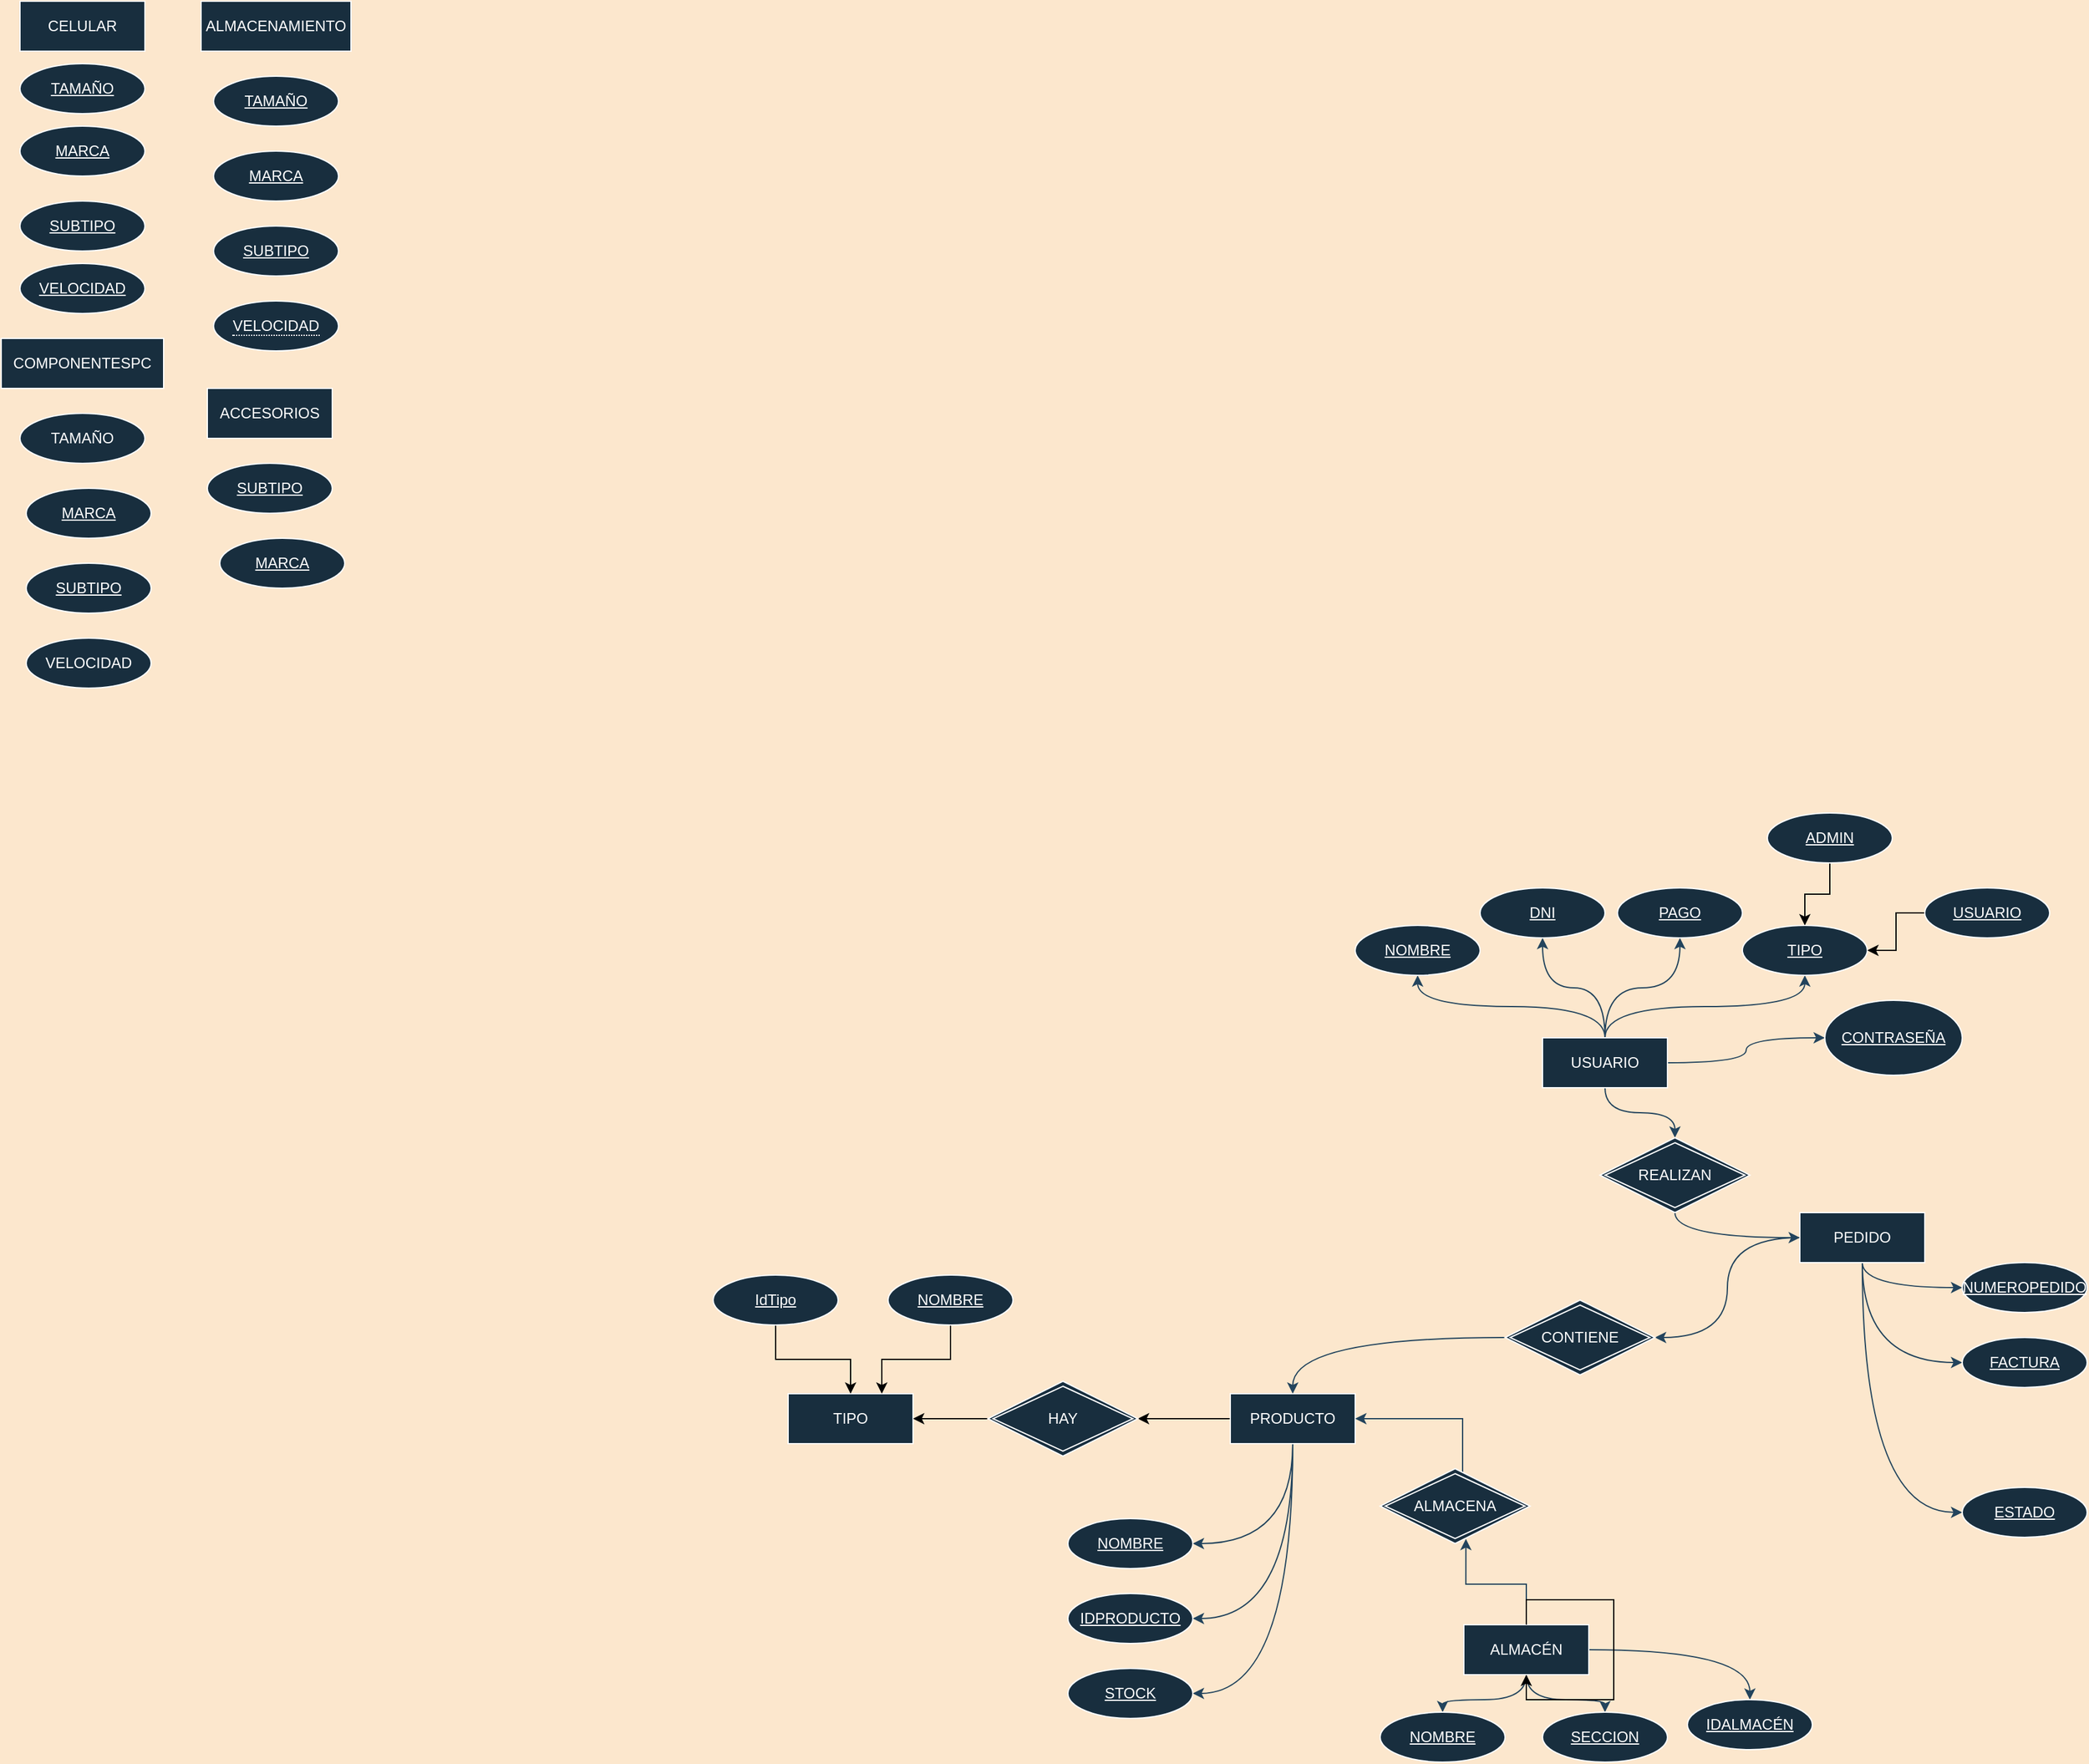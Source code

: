 <mxfile version="21.2.1" type="device">
  <diagram id="4J9Odv1D1_G9fiF6oLGb" name="Página-1">
    <mxGraphModel dx="4411" dy="3442" grid="1" gridSize="10" guides="1" tooltips="1" connect="1" arrows="1" fold="1" page="1" pageScale="1" pageWidth="3300" pageHeight="2339" background="#FCE7CD" math="0" shadow="0">
      <root>
        <mxCell id="0" />
        <mxCell id="1" parent="0" />
        <mxCell id="fo03Ym0XJVlhR6ltOmYm-57" style="edgeStyle=orthogonalEdgeStyle;rounded=0;orthogonalLoop=1;jettySize=auto;html=1;exitX=0.5;exitY=1;exitDx=0;exitDy=0;entryX=1;entryY=0.5;entryDx=0;entryDy=0;strokeColor=#23445D;curved=1;labelBackgroundColor=none;fontColor=default;" parent="1" source="fo03Ym0XJVlhR6ltOmYm-1" target="fo03Ym0XJVlhR6ltOmYm-29" edge="1">
          <mxGeometry relative="1" as="geometry" />
        </mxCell>
        <mxCell id="fo03Ym0XJVlhR6ltOmYm-58" style="edgeStyle=orthogonalEdgeStyle;rounded=0;orthogonalLoop=1;jettySize=auto;html=1;exitX=0.5;exitY=1;exitDx=0;exitDy=0;entryX=1;entryY=0.5;entryDx=0;entryDy=0;strokeColor=#23445D;curved=1;labelBackgroundColor=none;fontColor=default;" parent="1" source="fo03Ym0XJVlhR6ltOmYm-1" target="fo03Ym0XJVlhR6ltOmYm-25" edge="1">
          <mxGeometry relative="1" as="geometry" />
        </mxCell>
        <mxCell id="fo03Ym0XJVlhR6ltOmYm-59" style="edgeStyle=orthogonalEdgeStyle;rounded=0;orthogonalLoop=1;jettySize=auto;html=1;exitX=0.5;exitY=1;exitDx=0;exitDy=0;entryX=1;entryY=0.5;entryDx=0;entryDy=0;strokeColor=#23445D;curved=1;labelBackgroundColor=none;fontColor=default;" parent="1" source="fo03Ym0XJVlhR6ltOmYm-1" target="fo03Ym0XJVlhR6ltOmYm-27" edge="1">
          <mxGeometry relative="1" as="geometry" />
        </mxCell>
        <mxCell id="MZe3KNix7_2XpFbZAQxk-6" style="edgeStyle=orthogonalEdgeStyle;rounded=0;orthogonalLoop=1;jettySize=auto;html=1;" edge="1" parent="1" source="fo03Ym0XJVlhR6ltOmYm-1" target="MZe3KNix7_2XpFbZAQxk-4">
          <mxGeometry relative="1" as="geometry" />
        </mxCell>
        <mxCell id="fo03Ym0XJVlhR6ltOmYm-1" value="PRODUCTO" style="whiteSpace=wrap;html=1;align=center;fillColor=#182E3E;strokeColor=#FFFFFF;fontColor=#FFFFFF;labelBackgroundColor=none;" parent="1" vertex="1">
          <mxGeometry x="614" y="565" width="100" height="40" as="geometry" />
        </mxCell>
        <mxCell id="fo03Ym0XJVlhR6ltOmYm-50" style="edgeStyle=orthogonalEdgeStyle;rounded=0;orthogonalLoop=1;jettySize=auto;html=1;exitX=0.5;exitY=1;exitDx=0;exitDy=0;entryX=0.5;entryY=0;entryDx=0;entryDy=0;strokeColor=#23445D;curved=1;labelBackgroundColor=none;fontColor=default;" parent="1" source="fo03Ym0XJVlhR6ltOmYm-2" target="fo03Ym0XJVlhR6ltOmYm-30" edge="1">
          <mxGeometry relative="1" as="geometry" />
        </mxCell>
        <mxCell id="fo03Ym0XJVlhR6ltOmYm-51" style="edgeStyle=orthogonalEdgeStyle;rounded=0;orthogonalLoop=1;jettySize=auto;html=1;exitX=0.5;exitY=1;exitDx=0;exitDy=0;entryX=0.5;entryY=0;entryDx=0;entryDy=0;strokeColor=#23445D;curved=1;labelBackgroundColor=none;fontColor=default;" parent="1" source="fo03Ym0XJVlhR6ltOmYm-2" target="fo03Ym0XJVlhR6ltOmYm-34" edge="1">
          <mxGeometry relative="1" as="geometry" />
        </mxCell>
        <mxCell id="fR3uCbkrfoc3JrEml8d2-2" style="edgeStyle=orthogonalEdgeStyle;rounded=0;orthogonalLoop=1;jettySize=auto;html=1;entryX=0.572;entryY=0.937;entryDx=0;entryDy=0;entryPerimeter=0;labelBackgroundColor=none;strokeColor=#23445D;fontColor=default;" parent="1" source="fo03Ym0XJVlhR6ltOmYm-2" target="fo03Ym0XJVlhR6ltOmYm-64" edge="1">
          <mxGeometry relative="1" as="geometry" />
        </mxCell>
        <mxCell id="fR3uCbkrfoc3JrEml8d2-9" style="edgeStyle=orthogonalEdgeStyle;rounded=0;orthogonalLoop=1;jettySize=auto;html=1;strokeColor=#23445D;curved=1;" parent="1" source="fo03Ym0XJVlhR6ltOmYm-2" target="fR3uCbkrfoc3JrEml8d2-8" edge="1">
          <mxGeometry relative="1" as="geometry" />
        </mxCell>
        <mxCell id="fo03Ym0XJVlhR6ltOmYm-2" value="ALMACÉN" style="whiteSpace=wrap;html=1;align=center;fillColor=#182E3E;strokeColor=#FFFFFF;fontColor=#FFFFFF;labelBackgroundColor=none;" parent="1" vertex="1">
          <mxGeometry x="801" y="750" width="100" height="40" as="geometry" />
        </mxCell>
        <mxCell id="fo03Ym0XJVlhR6ltOmYm-52" style="edgeStyle=orthogonalEdgeStyle;rounded=0;orthogonalLoop=1;jettySize=auto;html=1;exitX=0.5;exitY=1;exitDx=0;exitDy=0;entryX=0;entryY=0.5;entryDx=0;entryDy=0;strokeColor=#23445D;curved=1;labelBackgroundColor=none;fontColor=default;" parent="1" source="fo03Ym0XJVlhR6ltOmYm-3" target="fo03Ym0XJVlhR6ltOmYm-36" edge="1">
          <mxGeometry relative="1" as="geometry" />
        </mxCell>
        <mxCell id="fo03Ym0XJVlhR6ltOmYm-53" style="edgeStyle=orthogonalEdgeStyle;rounded=0;orthogonalLoop=1;jettySize=auto;html=1;exitX=0.5;exitY=1;exitDx=0;exitDy=0;entryX=0;entryY=0.5;entryDx=0;entryDy=0;strokeColor=#23445D;curved=1;labelBackgroundColor=none;fontColor=default;" parent="1" source="fo03Ym0XJVlhR6ltOmYm-3" target="fo03Ym0XJVlhR6ltOmYm-35" edge="1">
          <mxGeometry relative="1" as="geometry" />
        </mxCell>
        <mxCell id="fo03Ym0XJVlhR6ltOmYm-55" style="edgeStyle=orthogonalEdgeStyle;rounded=0;orthogonalLoop=1;jettySize=auto;html=1;exitX=0.5;exitY=1;exitDx=0;exitDy=0;entryX=0;entryY=0.5;entryDx=0;entryDy=0;strokeColor=#23445D;curved=1;labelBackgroundColor=none;fontColor=default;" parent="1" source="fo03Ym0XJVlhR6ltOmYm-3" target="fo03Ym0XJVlhR6ltOmYm-49" edge="1">
          <mxGeometry relative="1" as="geometry" />
        </mxCell>
        <mxCell id="fo03Ym0XJVlhR6ltOmYm-73" style="edgeStyle=orthogonalEdgeStyle;curved=1;rounded=0;orthogonalLoop=1;jettySize=auto;html=1;exitX=0;exitY=0.5;exitDx=0;exitDy=0;entryX=1;entryY=0.5;entryDx=0;entryDy=0;strokeColor=#23445D;labelBackgroundColor=none;fontColor=default;" parent="1" source="fo03Ym0XJVlhR6ltOmYm-3" target="fo03Ym0XJVlhR6ltOmYm-72" edge="1">
          <mxGeometry relative="1" as="geometry" />
        </mxCell>
        <mxCell id="fo03Ym0XJVlhR6ltOmYm-3" value="PEDIDO" style="whiteSpace=wrap;html=1;align=center;fillColor=#182E3E;strokeColor=#FFFFFF;fontColor=#FFFFFF;labelBackgroundColor=none;" parent="1" vertex="1">
          <mxGeometry x="1070" y="420" width="100" height="40" as="geometry" />
        </mxCell>
        <mxCell id="fo03Ym0XJVlhR6ltOmYm-60" style="edgeStyle=orthogonalEdgeStyle;curved=1;rounded=0;orthogonalLoop=1;jettySize=auto;html=1;exitX=0.5;exitY=0;exitDx=0;exitDy=0;entryX=0.5;entryY=1;entryDx=0;entryDy=0;strokeColor=#23445D;labelBackgroundColor=none;fontColor=default;" parent="1" source="fo03Ym0XJVlhR6ltOmYm-5" target="fo03Ym0XJVlhR6ltOmYm-38" edge="1">
          <mxGeometry relative="1" as="geometry" />
        </mxCell>
        <mxCell id="fo03Ym0XJVlhR6ltOmYm-61" style="edgeStyle=orthogonalEdgeStyle;curved=1;rounded=0;orthogonalLoop=1;jettySize=auto;html=1;exitX=0.5;exitY=0;exitDx=0;exitDy=0;entryX=0.5;entryY=1;entryDx=0;entryDy=0;strokeColor=#23445D;labelBackgroundColor=none;fontColor=default;" parent="1" source="fo03Ym0XJVlhR6ltOmYm-5" target="fo03Ym0XJVlhR6ltOmYm-39" edge="1">
          <mxGeometry relative="1" as="geometry" />
        </mxCell>
        <mxCell id="fo03Ym0XJVlhR6ltOmYm-62" style="edgeStyle=orthogonalEdgeStyle;curved=1;rounded=0;orthogonalLoop=1;jettySize=auto;html=1;exitX=0.5;exitY=0;exitDx=0;exitDy=0;entryX=0.5;entryY=1;entryDx=0;entryDy=0;strokeColor=#23445D;labelBackgroundColor=none;fontColor=default;" parent="1" source="fo03Ym0XJVlhR6ltOmYm-5" target="fo03Ym0XJVlhR6ltOmYm-40" edge="1">
          <mxGeometry relative="1" as="geometry" />
        </mxCell>
        <mxCell id="fo03Ym0XJVlhR6ltOmYm-63" style="edgeStyle=orthogonalEdgeStyle;curved=1;rounded=0;orthogonalLoop=1;jettySize=auto;html=1;exitX=0.5;exitY=0;exitDx=0;exitDy=0;entryX=0.5;entryY=1;entryDx=0;entryDy=0;strokeColor=#23445D;labelBackgroundColor=none;fontColor=default;" parent="1" source="fo03Ym0XJVlhR6ltOmYm-5" target="fo03Ym0XJVlhR6ltOmYm-41" edge="1">
          <mxGeometry relative="1" as="geometry" />
        </mxCell>
        <mxCell id="fo03Ym0XJVlhR6ltOmYm-68" style="edgeStyle=orthogonalEdgeStyle;curved=1;rounded=0;orthogonalLoop=1;jettySize=auto;html=1;exitX=0.5;exitY=1;exitDx=0;exitDy=0;entryX=0.5;entryY=0;entryDx=0;entryDy=0;strokeColor=#23445D;labelBackgroundColor=none;fontColor=default;" parent="1" source="fo03Ym0XJVlhR6ltOmYm-5" target="fo03Ym0XJVlhR6ltOmYm-67" edge="1">
          <mxGeometry relative="1" as="geometry" />
        </mxCell>
        <mxCell id="fR3uCbkrfoc3JrEml8d2-4" style="edgeStyle=orthogonalEdgeStyle;rounded=0;orthogonalLoop=1;jettySize=auto;html=1;curved=1;labelBackgroundColor=none;strokeColor=#23445D;fontColor=default;" parent="1" source="fo03Ym0XJVlhR6ltOmYm-5" target="fR3uCbkrfoc3JrEml8d2-5" edge="1">
          <mxGeometry relative="1" as="geometry">
            <mxPoint x="1150" y="280" as="targetPoint" />
          </mxGeometry>
        </mxCell>
        <mxCell id="fo03Ym0XJVlhR6ltOmYm-5" value="USUARIO" style="whiteSpace=wrap;html=1;align=center;fillColor=#182E3E;strokeColor=#FFFFFF;fontColor=#FFFFFF;labelBackgroundColor=none;" parent="1" vertex="1">
          <mxGeometry x="864" y="280" width="100" height="40" as="geometry" />
        </mxCell>
        <mxCell id="fo03Ym0XJVlhR6ltOmYm-6" value="CELULAR" style="whiteSpace=wrap;html=1;align=center;fillColor=#182E3E;strokeColor=#FFFFFF;fontColor=#FFFFFF;labelBackgroundColor=none;" parent="1" vertex="1">
          <mxGeometry x="-355" y="-550" width="100" height="40" as="geometry" />
        </mxCell>
        <mxCell id="fo03Ym0XJVlhR6ltOmYm-11" value="ACCESORIOS" style="whiteSpace=wrap;html=1;align=center;fillColor=#182E3E;strokeColor=#FFFFFF;fontColor=#FFFFFF;labelBackgroundColor=none;" parent="1" vertex="1">
          <mxGeometry x="-205" y="-240" width="100" height="40" as="geometry" />
        </mxCell>
        <mxCell id="fo03Ym0XJVlhR6ltOmYm-15" value="TAMAÑO" style="ellipse;whiteSpace=wrap;html=1;align=center;fillColor=#182E3E;strokeColor=#FFFFFF;fontColor=#FFFFFF;labelBackgroundColor=none;" parent="1" vertex="1">
          <mxGeometry x="-355" y="-220" width="100" height="40" as="geometry" />
        </mxCell>
        <mxCell id="fo03Ym0XJVlhR6ltOmYm-16" value="VELOCIDAD" style="ellipse;whiteSpace=wrap;html=1;align=center;fillColor=#182E3E;strokeColor=#FFFFFF;fontColor=#FFFFFF;labelBackgroundColor=none;" parent="1" vertex="1">
          <mxGeometry x="-350" y="-40" width="100" height="40" as="geometry" />
        </mxCell>
        <mxCell id="fo03Ym0XJVlhR6ltOmYm-17" value="TAMAÑO" style="ellipse;whiteSpace=wrap;html=1;align=center;fontStyle=4;fillColor=#182E3E;strokeColor=#FFFFFF;fontColor=#FFFFFF;labelBackgroundColor=none;" parent="1" vertex="1">
          <mxGeometry x="-200" y="-490" width="100" height="40" as="geometry" />
        </mxCell>
        <mxCell id="fo03Ym0XJVlhR6ltOmYm-18" value="MARCA" style="ellipse;whiteSpace=wrap;html=1;align=center;fontStyle=4;fillColor=#182E3E;strokeColor=#FFFFFF;fontColor=#FFFFFF;labelBackgroundColor=none;" parent="1" vertex="1">
          <mxGeometry x="-350" y="-160" width="100" height="40" as="geometry" />
        </mxCell>
        <mxCell id="fo03Ym0XJVlhR6ltOmYm-19" value="SUBTIPO" style="ellipse;whiteSpace=wrap;html=1;align=center;fontStyle=4;fillColor=#182E3E;strokeColor=#FFFFFF;fontColor=#FFFFFF;labelBackgroundColor=none;" parent="1" vertex="1">
          <mxGeometry x="-205" y="-180" width="100" height="40" as="geometry" />
        </mxCell>
        <mxCell id="fo03Ym0XJVlhR6ltOmYm-20" value="SUBTIPO" style="ellipse;whiteSpace=wrap;html=1;align=center;fontStyle=4;fillColor=#182E3E;strokeColor=#FFFFFF;fontColor=#FFFFFF;labelBackgroundColor=none;" parent="1" vertex="1">
          <mxGeometry x="-200" y="-370" width="100" height="40" as="geometry" />
        </mxCell>
        <mxCell id="fo03Ym0XJVlhR6ltOmYm-21" value="&lt;span style=&quot;border-bottom: 1px dotted&quot;&gt;VELOCIDAD&lt;/span&gt;" style="ellipse;whiteSpace=wrap;html=1;align=center;fillColor=#182E3E;strokeColor=#FFFFFF;fontColor=#FFFFFF;labelBackgroundColor=none;" parent="1" vertex="1">
          <mxGeometry x="-200" y="-310" width="100" height="40" as="geometry" />
        </mxCell>
        <mxCell id="fo03Ym0XJVlhR6ltOmYm-22" value="MARCA" style="ellipse;whiteSpace=wrap;html=1;align=center;fontStyle=4;fillColor=#182E3E;strokeColor=#FFFFFF;fontColor=#FFFFFF;labelBackgroundColor=none;" parent="1" vertex="1">
          <mxGeometry x="-200" y="-430" width="100" height="40" as="geometry" />
        </mxCell>
        <mxCell id="fo03Ym0XJVlhR6ltOmYm-23" value="SUBTIPO" style="ellipse;whiteSpace=wrap;html=1;align=center;fontStyle=4;fillColor=#182E3E;strokeColor=#FFFFFF;fontColor=#FFFFFF;labelBackgroundColor=none;" parent="1" vertex="1">
          <mxGeometry x="-350" y="-100" width="100" height="40" as="geometry" />
        </mxCell>
        <mxCell id="fo03Ym0XJVlhR6ltOmYm-24" value="MARCA" style="ellipse;whiteSpace=wrap;html=1;align=center;fontStyle=4;fillColor=#182E3E;strokeColor=#FFFFFF;fontColor=#FFFFFF;labelBackgroundColor=none;" parent="1" vertex="1">
          <mxGeometry x="-195" y="-120" width="100" height="40" as="geometry" />
        </mxCell>
        <mxCell id="fo03Ym0XJVlhR6ltOmYm-25" value="IDPRODUCTO" style="ellipse;whiteSpace=wrap;html=1;align=center;fontStyle=4;fillColor=#182E3E;strokeColor=#FFFFFF;fontColor=#FFFFFF;labelBackgroundColor=none;" parent="1" vertex="1">
          <mxGeometry x="484" y="725" width="100" height="40" as="geometry" />
        </mxCell>
        <mxCell id="fo03Ym0XJVlhR6ltOmYm-26" value="ALMACENAMIENTO" style="whiteSpace=wrap;html=1;align=center;fillColor=#182E3E;strokeColor=#FFFFFF;fontColor=#FFFFFF;labelBackgroundColor=none;" parent="1" vertex="1">
          <mxGeometry x="-210" y="-550" width="120" height="40" as="geometry" />
        </mxCell>
        <mxCell id="fo03Ym0XJVlhR6ltOmYm-27" value="STOCK" style="ellipse;whiteSpace=wrap;html=1;align=center;fontStyle=4;fillColor=#182E3E;strokeColor=#FFFFFF;fontColor=#FFFFFF;labelBackgroundColor=none;" parent="1" vertex="1">
          <mxGeometry x="484" y="785" width="100" height="40" as="geometry" />
        </mxCell>
        <mxCell id="fo03Ym0XJVlhR6ltOmYm-29" value="NOMBRE" style="ellipse;whiteSpace=wrap;html=1;align=center;fontStyle=4;fillColor=#182E3E;strokeColor=#FFFFFF;fontColor=#FFFFFF;labelBackgroundColor=none;" parent="1" vertex="1">
          <mxGeometry x="484" y="665" width="100" height="40" as="geometry" />
        </mxCell>
        <mxCell id="fo03Ym0XJVlhR6ltOmYm-30" value="NOMBRE" style="ellipse;whiteSpace=wrap;html=1;align=center;fontStyle=4;fillColor=#182E3E;strokeColor=#FFFFFF;fontColor=#FFFFFF;labelBackgroundColor=none;" parent="1" vertex="1">
          <mxGeometry x="734" y="820" width="100" height="40" as="geometry" />
        </mxCell>
        <mxCell id="fo03Ym0XJVlhR6ltOmYm-31" value="COMPONENTESPC" style="whiteSpace=wrap;html=1;align=center;fillColor=#182E3E;strokeColor=#FFFFFF;fontColor=#FFFFFF;labelBackgroundColor=none;" parent="1" vertex="1">
          <mxGeometry x="-370" y="-280" width="130" height="40" as="geometry" />
        </mxCell>
        <mxCell id="fo03Ym0XJVlhR6ltOmYm-34" value="SECCION" style="ellipse;whiteSpace=wrap;html=1;align=center;fontStyle=4;fillColor=#182E3E;strokeColor=#FFFFFF;fontColor=#FFFFFF;labelBackgroundColor=none;" parent="1" vertex="1">
          <mxGeometry x="864" y="820" width="100" height="40" as="geometry" />
        </mxCell>
        <mxCell id="fo03Ym0XJVlhR6ltOmYm-35" value="FACTURA" style="ellipse;whiteSpace=wrap;html=1;align=center;fontStyle=4;fillColor=#182E3E;strokeColor=#FFFFFF;fontColor=#FFFFFF;labelBackgroundColor=none;" parent="1" vertex="1">
          <mxGeometry x="1200" y="520" width="100" height="40" as="geometry" />
        </mxCell>
        <mxCell id="fo03Ym0XJVlhR6ltOmYm-36" value="NUMEROPEDIDO" style="ellipse;whiteSpace=wrap;html=1;align=center;fontStyle=4;fillColor=#182E3E;strokeColor=#FFFFFF;fontColor=#FFFFFF;labelBackgroundColor=none;" parent="1" vertex="1">
          <mxGeometry x="1200" y="460" width="100" height="40" as="geometry" />
        </mxCell>
        <mxCell id="fo03Ym0XJVlhR6ltOmYm-38" value="NOMBRE" style="ellipse;whiteSpace=wrap;html=1;align=center;fontStyle=4;fillColor=#182E3E;strokeColor=#FFFFFF;fontColor=#FFFFFF;labelBackgroundColor=none;" parent="1" vertex="1">
          <mxGeometry x="714" y="190" width="100" height="40" as="geometry" />
        </mxCell>
        <mxCell id="fo03Ym0XJVlhR6ltOmYm-39" value="DNI" style="ellipse;whiteSpace=wrap;html=1;align=center;fontStyle=4;fillColor=#182E3E;strokeColor=#FFFFFF;fontColor=#FFFFFF;labelBackgroundColor=none;" parent="1" vertex="1">
          <mxGeometry x="814" y="160" width="100" height="40" as="geometry" />
        </mxCell>
        <mxCell id="fo03Ym0XJVlhR6ltOmYm-40" value="PAGO" style="ellipse;whiteSpace=wrap;html=1;align=center;fontStyle=4;fillColor=#182E3E;strokeColor=#FFFFFF;fontColor=#FFFFFF;labelBackgroundColor=none;" parent="1" vertex="1">
          <mxGeometry x="924" y="160" width="100" height="40" as="geometry" />
        </mxCell>
        <mxCell id="fo03Ym0XJVlhR6ltOmYm-41" value="TIPO" style="ellipse;whiteSpace=wrap;html=1;align=center;fontStyle=4;fillColor=#182E3E;strokeColor=#FFFFFF;fontColor=#FFFFFF;labelBackgroundColor=none;" parent="1" vertex="1">
          <mxGeometry x="1024" y="190" width="100" height="40" as="geometry" />
        </mxCell>
        <mxCell id="fo03Ym0XJVlhR6ltOmYm-42" value="TAMAÑO" style="ellipse;whiteSpace=wrap;html=1;align=center;fontStyle=4;fillColor=#182E3E;strokeColor=#FFFFFF;fontColor=#FFFFFF;labelBackgroundColor=none;" parent="1" vertex="1">
          <mxGeometry x="-355" y="-500" width="100" height="40" as="geometry" />
        </mxCell>
        <mxCell id="fo03Ym0XJVlhR6ltOmYm-43" value="MARCA" style="ellipse;whiteSpace=wrap;html=1;align=center;fontStyle=4;fillColor=#182E3E;strokeColor=#FFFFFF;fontColor=#FFFFFF;labelBackgroundColor=none;" parent="1" vertex="1">
          <mxGeometry x="-355" y="-450" width="100" height="40" as="geometry" />
        </mxCell>
        <mxCell id="fo03Ym0XJVlhR6ltOmYm-47" value="VELOCIDAD" style="ellipse;whiteSpace=wrap;html=1;align=center;fontStyle=4;fillColor=#182E3E;strokeColor=#FFFFFF;fontColor=#FFFFFF;labelBackgroundColor=none;" parent="1" vertex="1">
          <mxGeometry x="-355" y="-340" width="100" height="40" as="geometry" />
        </mxCell>
        <mxCell id="fo03Ym0XJVlhR6ltOmYm-48" value="SUBTIPO" style="ellipse;whiteSpace=wrap;html=1;align=center;fontStyle=4;fillColor=#182E3E;strokeColor=#FFFFFF;fontColor=#FFFFFF;labelBackgroundColor=none;" parent="1" vertex="1">
          <mxGeometry x="-355" y="-390" width="100" height="40" as="geometry" />
        </mxCell>
        <mxCell id="fo03Ym0XJVlhR6ltOmYm-49" value="ESTADO" style="ellipse;whiteSpace=wrap;html=1;align=center;fontStyle=4;fillColor=#182E3E;strokeColor=#FFFFFF;fontColor=#FFFFFF;labelBackgroundColor=none;" parent="1" vertex="1">
          <mxGeometry x="1200" y="640" width="100" height="40" as="geometry" />
        </mxCell>
        <mxCell id="fR3uCbkrfoc3JrEml8d2-3" style="edgeStyle=orthogonalEdgeStyle;rounded=0;orthogonalLoop=1;jettySize=auto;html=1;entryX=1;entryY=0.5;entryDx=0;entryDy=0;labelBackgroundColor=none;strokeColor=#23445D;fontColor=default;" parent="1" source="fo03Ym0XJVlhR6ltOmYm-64" target="fo03Ym0XJVlhR6ltOmYm-1" edge="1">
          <mxGeometry relative="1" as="geometry">
            <Array as="points">
              <mxPoint x="800" y="585" />
            </Array>
          </mxGeometry>
        </mxCell>
        <mxCell id="fo03Ym0XJVlhR6ltOmYm-64" value="ALMACENA" style="shape=rhombus;double=1;perimeter=rhombusPerimeter;whiteSpace=wrap;html=1;align=center;strokeColor=#FFFFFF;fontColor=#FFFFFF;fillColor=#182E3E;labelBackgroundColor=none;" parent="1" vertex="1">
          <mxGeometry x="734" y="625" width="120" height="60" as="geometry" />
        </mxCell>
        <mxCell id="fo03Ym0XJVlhR6ltOmYm-69" style="edgeStyle=orthogonalEdgeStyle;curved=1;rounded=0;orthogonalLoop=1;jettySize=auto;html=1;exitX=0.5;exitY=1;exitDx=0;exitDy=0;entryX=0;entryY=0.5;entryDx=0;entryDy=0;strokeColor=#23445D;labelBackgroundColor=none;fontColor=default;" parent="1" source="fo03Ym0XJVlhR6ltOmYm-67" target="fo03Ym0XJVlhR6ltOmYm-3" edge="1">
          <mxGeometry relative="1" as="geometry" />
        </mxCell>
        <mxCell id="fo03Ym0XJVlhR6ltOmYm-67" value="REALIZAN" style="shape=rhombus;double=1;perimeter=rhombusPerimeter;whiteSpace=wrap;html=1;align=center;strokeColor=#FFFFFF;fontColor=#FFFFFF;fillColor=#182E3E;labelBackgroundColor=none;" parent="1" vertex="1">
          <mxGeometry x="910" y="360" width="120" height="60" as="geometry" />
        </mxCell>
        <mxCell id="fo03Ym0XJVlhR6ltOmYm-74" style="edgeStyle=orthogonalEdgeStyle;curved=1;rounded=0;orthogonalLoop=1;jettySize=auto;html=1;exitX=0;exitY=0.5;exitDx=0;exitDy=0;entryX=0.5;entryY=0;entryDx=0;entryDy=0;strokeColor=#23445D;labelBackgroundColor=none;fontColor=default;" parent="1" source="fo03Ym0XJVlhR6ltOmYm-72" target="fo03Ym0XJVlhR6ltOmYm-1" edge="1">
          <mxGeometry relative="1" as="geometry" />
        </mxCell>
        <mxCell id="fo03Ym0XJVlhR6ltOmYm-72" value="CONTIENE" style="shape=rhombus;double=1;perimeter=rhombusPerimeter;whiteSpace=wrap;html=1;align=center;strokeColor=#FFFFFF;fontColor=#FFFFFF;fillColor=#182E3E;labelBackgroundColor=none;" parent="1" vertex="1">
          <mxGeometry x="834" y="490" width="120" height="60" as="geometry" />
        </mxCell>
        <mxCell id="fR3uCbkrfoc3JrEml8d2-5" value="CONTRASEÑA" style="ellipse;whiteSpace=wrap;html=1;align=center;fontStyle=4;fillColor=#182E3E;strokeColor=#FFFFFF;fontColor=#FFFFFF;labelBackgroundColor=none;" parent="1" vertex="1">
          <mxGeometry x="1090" y="250" width="110" height="60" as="geometry" />
        </mxCell>
        <mxCell id="fR3uCbkrfoc3JrEml8d2-8" value="IDALMACÉN" style="ellipse;whiteSpace=wrap;html=1;align=center;fontStyle=4;fillColor=#182E3E;strokeColor=#FFFFFF;fontColor=#FFFFFF;labelBackgroundColor=none;" parent="1" vertex="1">
          <mxGeometry x="980" y="810" width="100" height="40" as="geometry" />
        </mxCell>
        <mxCell id="fR3uCbkrfoc3JrEml8d2-12" value="TIPO" style="whiteSpace=wrap;html=1;align=center;fillColor=#182E3E;strokeColor=#FFFFFF;fontColor=#FFFFFF;labelBackgroundColor=none;" parent="1" vertex="1">
          <mxGeometry x="260" y="565" width="100" height="40" as="geometry" />
        </mxCell>
        <mxCell id="MZe3KNix7_2XpFbZAQxk-2" style="edgeStyle=orthogonalEdgeStyle;rounded=0;orthogonalLoop=1;jettySize=auto;html=1;" edge="1" parent="1" source="fR3uCbkrfoc3JrEml8d2-20" target="fo03Ym0XJVlhR6ltOmYm-41">
          <mxGeometry relative="1" as="geometry" />
        </mxCell>
        <mxCell id="fR3uCbkrfoc3JrEml8d2-20" value="USUARIO" style="ellipse;whiteSpace=wrap;html=1;align=center;fontStyle=4;fillColor=#182E3E;strokeColor=#FFFFFF;fontColor=#FFFFFF;labelBackgroundColor=none;" parent="1" vertex="1">
          <mxGeometry x="1170" y="160" width="100" height="40" as="geometry" />
        </mxCell>
        <mxCell id="MZe3KNix7_2XpFbZAQxk-1" style="edgeStyle=orthogonalEdgeStyle;rounded=0;orthogonalLoop=1;jettySize=auto;html=1;" edge="1" parent="1" source="fR3uCbkrfoc3JrEml8d2-21" target="fo03Ym0XJVlhR6ltOmYm-41">
          <mxGeometry relative="1" as="geometry" />
        </mxCell>
        <mxCell id="fR3uCbkrfoc3JrEml8d2-21" value="ADMIN" style="ellipse;whiteSpace=wrap;html=1;align=center;fontStyle=4;fillColor=#182E3E;strokeColor=#FFFFFF;fontColor=#FFFFFF;labelBackgroundColor=none;" parent="1" vertex="1">
          <mxGeometry x="1044" y="100" width="100" height="40" as="geometry" />
        </mxCell>
        <mxCell id="MZe3KNix7_2XpFbZAQxk-7" style="edgeStyle=orthogonalEdgeStyle;rounded=0;orthogonalLoop=1;jettySize=auto;html=1;exitX=0;exitY=0.5;exitDx=0;exitDy=0;" edge="1" parent="1" source="MZe3KNix7_2XpFbZAQxk-4" target="fR3uCbkrfoc3JrEml8d2-12">
          <mxGeometry relative="1" as="geometry" />
        </mxCell>
        <mxCell id="MZe3KNix7_2XpFbZAQxk-4" value="HAY" style="shape=rhombus;double=1;perimeter=rhombusPerimeter;whiteSpace=wrap;html=1;align=center;strokeColor=#FFFFFF;fontColor=#FFFFFF;fillColor=#182E3E;labelBackgroundColor=none;" vertex="1" parent="1">
          <mxGeometry x="420" y="555" width="120" height="60" as="geometry" />
        </mxCell>
        <mxCell id="MZe3KNix7_2XpFbZAQxk-12" style="edgeStyle=orthogonalEdgeStyle;rounded=0;orthogonalLoop=1;jettySize=auto;html=1;entryX=0.75;entryY=0;entryDx=0;entryDy=0;" edge="1" parent="1" source="MZe3KNix7_2XpFbZAQxk-8" target="fR3uCbkrfoc3JrEml8d2-12">
          <mxGeometry relative="1" as="geometry" />
        </mxCell>
        <mxCell id="MZe3KNix7_2XpFbZAQxk-8" value="NOMBRE" style="ellipse;whiteSpace=wrap;html=1;align=center;fontStyle=4;fillColor=#182E3E;strokeColor=#FFFFFF;fontColor=#FFFFFF;labelBackgroundColor=none;" vertex="1" parent="1">
          <mxGeometry x="340" y="470" width="100" height="40" as="geometry" />
        </mxCell>
        <mxCell id="MZe3KNix7_2XpFbZAQxk-11" style="edgeStyle=orthogonalEdgeStyle;rounded=0;orthogonalLoop=1;jettySize=auto;html=1;" edge="1" parent="1" source="MZe3KNix7_2XpFbZAQxk-9" target="fR3uCbkrfoc3JrEml8d2-12">
          <mxGeometry relative="1" as="geometry" />
        </mxCell>
        <mxCell id="MZe3KNix7_2XpFbZAQxk-9" value="IdTipo" style="ellipse;whiteSpace=wrap;html=1;align=center;fontStyle=4;fillColor=#182E3E;strokeColor=#FFFFFF;fontColor=#FFFFFF;labelBackgroundColor=none;" vertex="1" parent="1">
          <mxGeometry x="200" y="470" width="100" height="40" as="geometry" />
        </mxCell>
        <mxCell id="MZe3KNix7_2XpFbZAQxk-13" style="edgeStyle=orthogonalEdgeStyle;rounded=0;orthogonalLoop=1;jettySize=auto;html=1;exitX=0.5;exitY=0;exitDx=0;exitDy=0;" edge="1" parent="1" source="fo03Ym0XJVlhR6ltOmYm-2" target="fo03Ym0XJVlhR6ltOmYm-2">
          <mxGeometry relative="1" as="geometry" />
        </mxCell>
      </root>
    </mxGraphModel>
  </diagram>
</mxfile>
